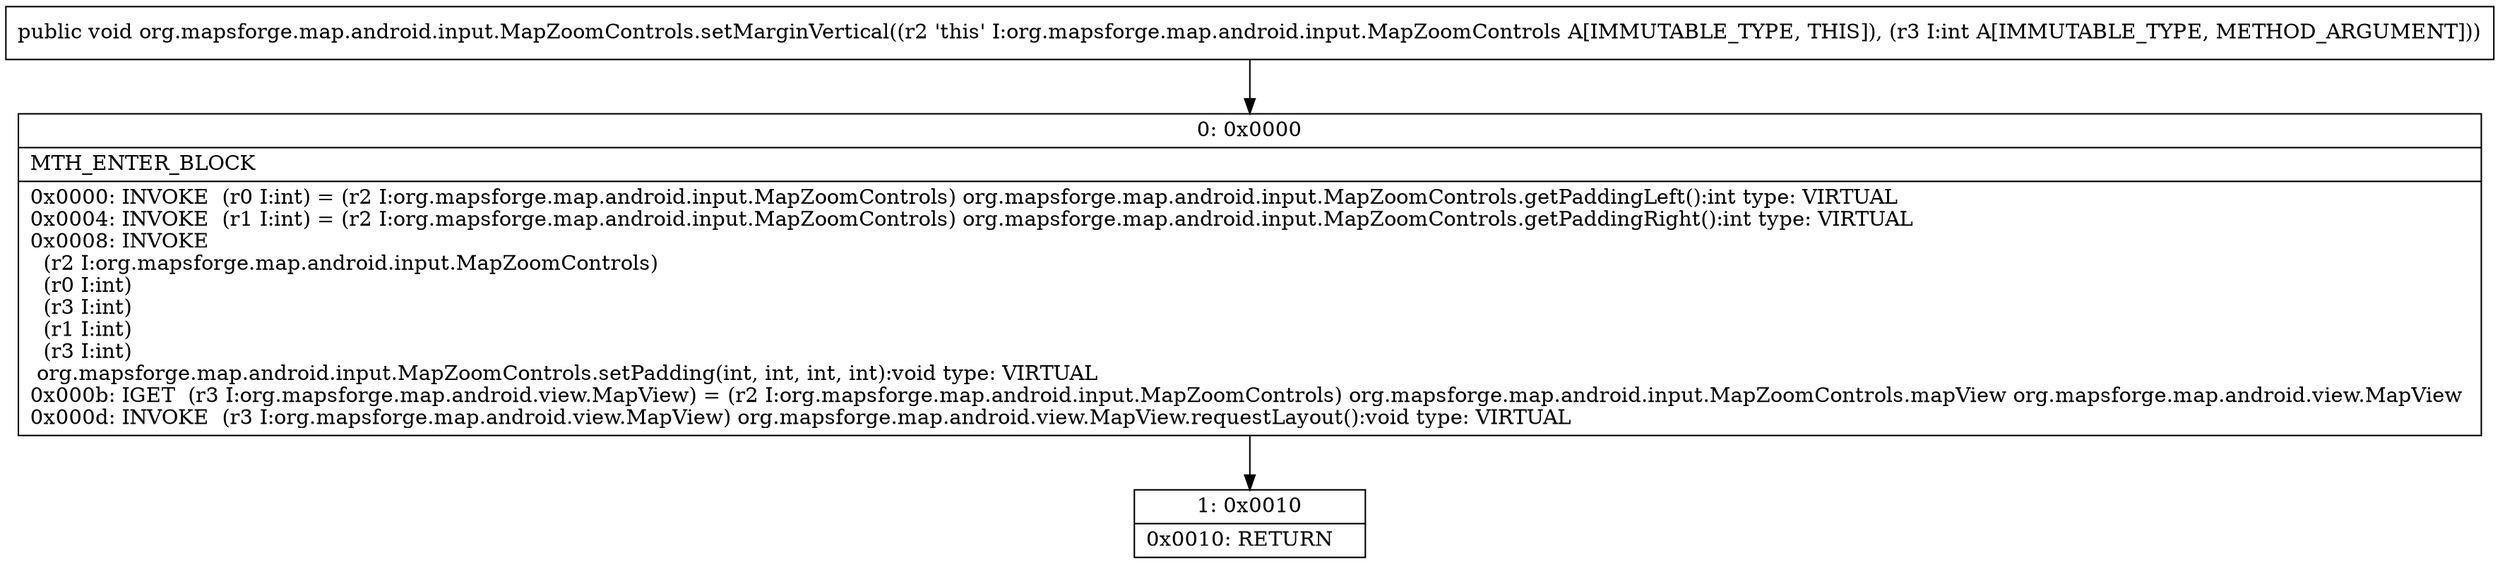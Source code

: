 digraph "CFG fororg.mapsforge.map.android.input.MapZoomControls.setMarginVertical(I)V" {
Node_0 [shape=record,label="{0\:\ 0x0000|MTH_ENTER_BLOCK\l|0x0000: INVOKE  (r0 I:int) = (r2 I:org.mapsforge.map.android.input.MapZoomControls) org.mapsforge.map.android.input.MapZoomControls.getPaddingLeft():int type: VIRTUAL \l0x0004: INVOKE  (r1 I:int) = (r2 I:org.mapsforge.map.android.input.MapZoomControls) org.mapsforge.map.android.input.MapZoomControls.getPaddingRight():int type: VIRTUAL \l0x0008: INVOKE  \l  (r2 I:org.mapsforge.map.android.input.MapZoomControls)\l  (r0 I:int)\l  (r3 I:int)\l  (r1 I:int)\l  (r3 I:int)\l org.mapsforge.map.android.input.MapZoomControls.setPadding(int, int, int, int):void type: VIRTUAL \l0x000b: IGET  (r3 I:org.mapsforge.map.android.view.MapView) = (r2 I:org.mapsforge.map.android.input.MapZoomControls) org.mapsforge.map.android.input.MapZoomControls.mapView org.mapsforge.map.android.view.MapView \l0x000d: INVOKE  (r3 I:org.mapsforge.map.android.view.MapView) org.mapsforge.map.android.view.MapView.requestLayout():void type: VIRTUAL \l}"];
Node_1 [shape=record,label="{1\:\ 0x0010|0x0010: RETURN   \l}"];
MethodNode[shape=record,label="{public void org.mapsforge.map.android.input.MapZoomControls.setMarginVertical((r2 'this' I:org.mapsforge.map.android.input.MapZoomControls A[IMMUTABLE_TYPE, THIS]), (r3 I:int A[IMMUTABLE_TYPE, METHOD_ARGUMENT])) }"];
MethodNode -> Node_0;
Node_0 -> Node_1;
}

